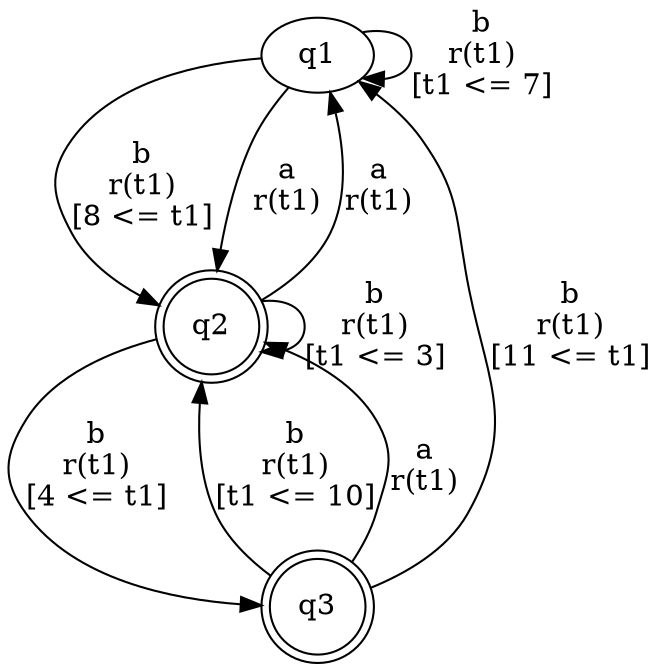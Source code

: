 digraph L {
	qq1[label=q1]
	qq2[label=q2 shape=doublecircle]
	qq3[label=q3 shape=doublecircle]
	qq1 -> qq2[label="b\nr(t1)\n[8 <= t1]"]
	qq2 -> qq3[label="b\nr(t1)\n[4 <= t1]"]
	qq3 -> qq1[label="b\nr(t1)\n[11 <= t1]"]
	qq3 -> qq2[label="b\nr(t1)\n[t1 <= 10]"]
	qq3 -> qq2[label="a\nr(t1)\n"]
	qq2 -> qq2[label="b\nr(t1)\n[t1 <= 3]"]
	qq2 -> qq1[label="a\nr(t1)\n"]
	qq1 -> qq2[label="a\nr(t1)\n"]
	qq1 -> qq1[label="b\nr(t1)\n[t1 <= 7]"]
}
